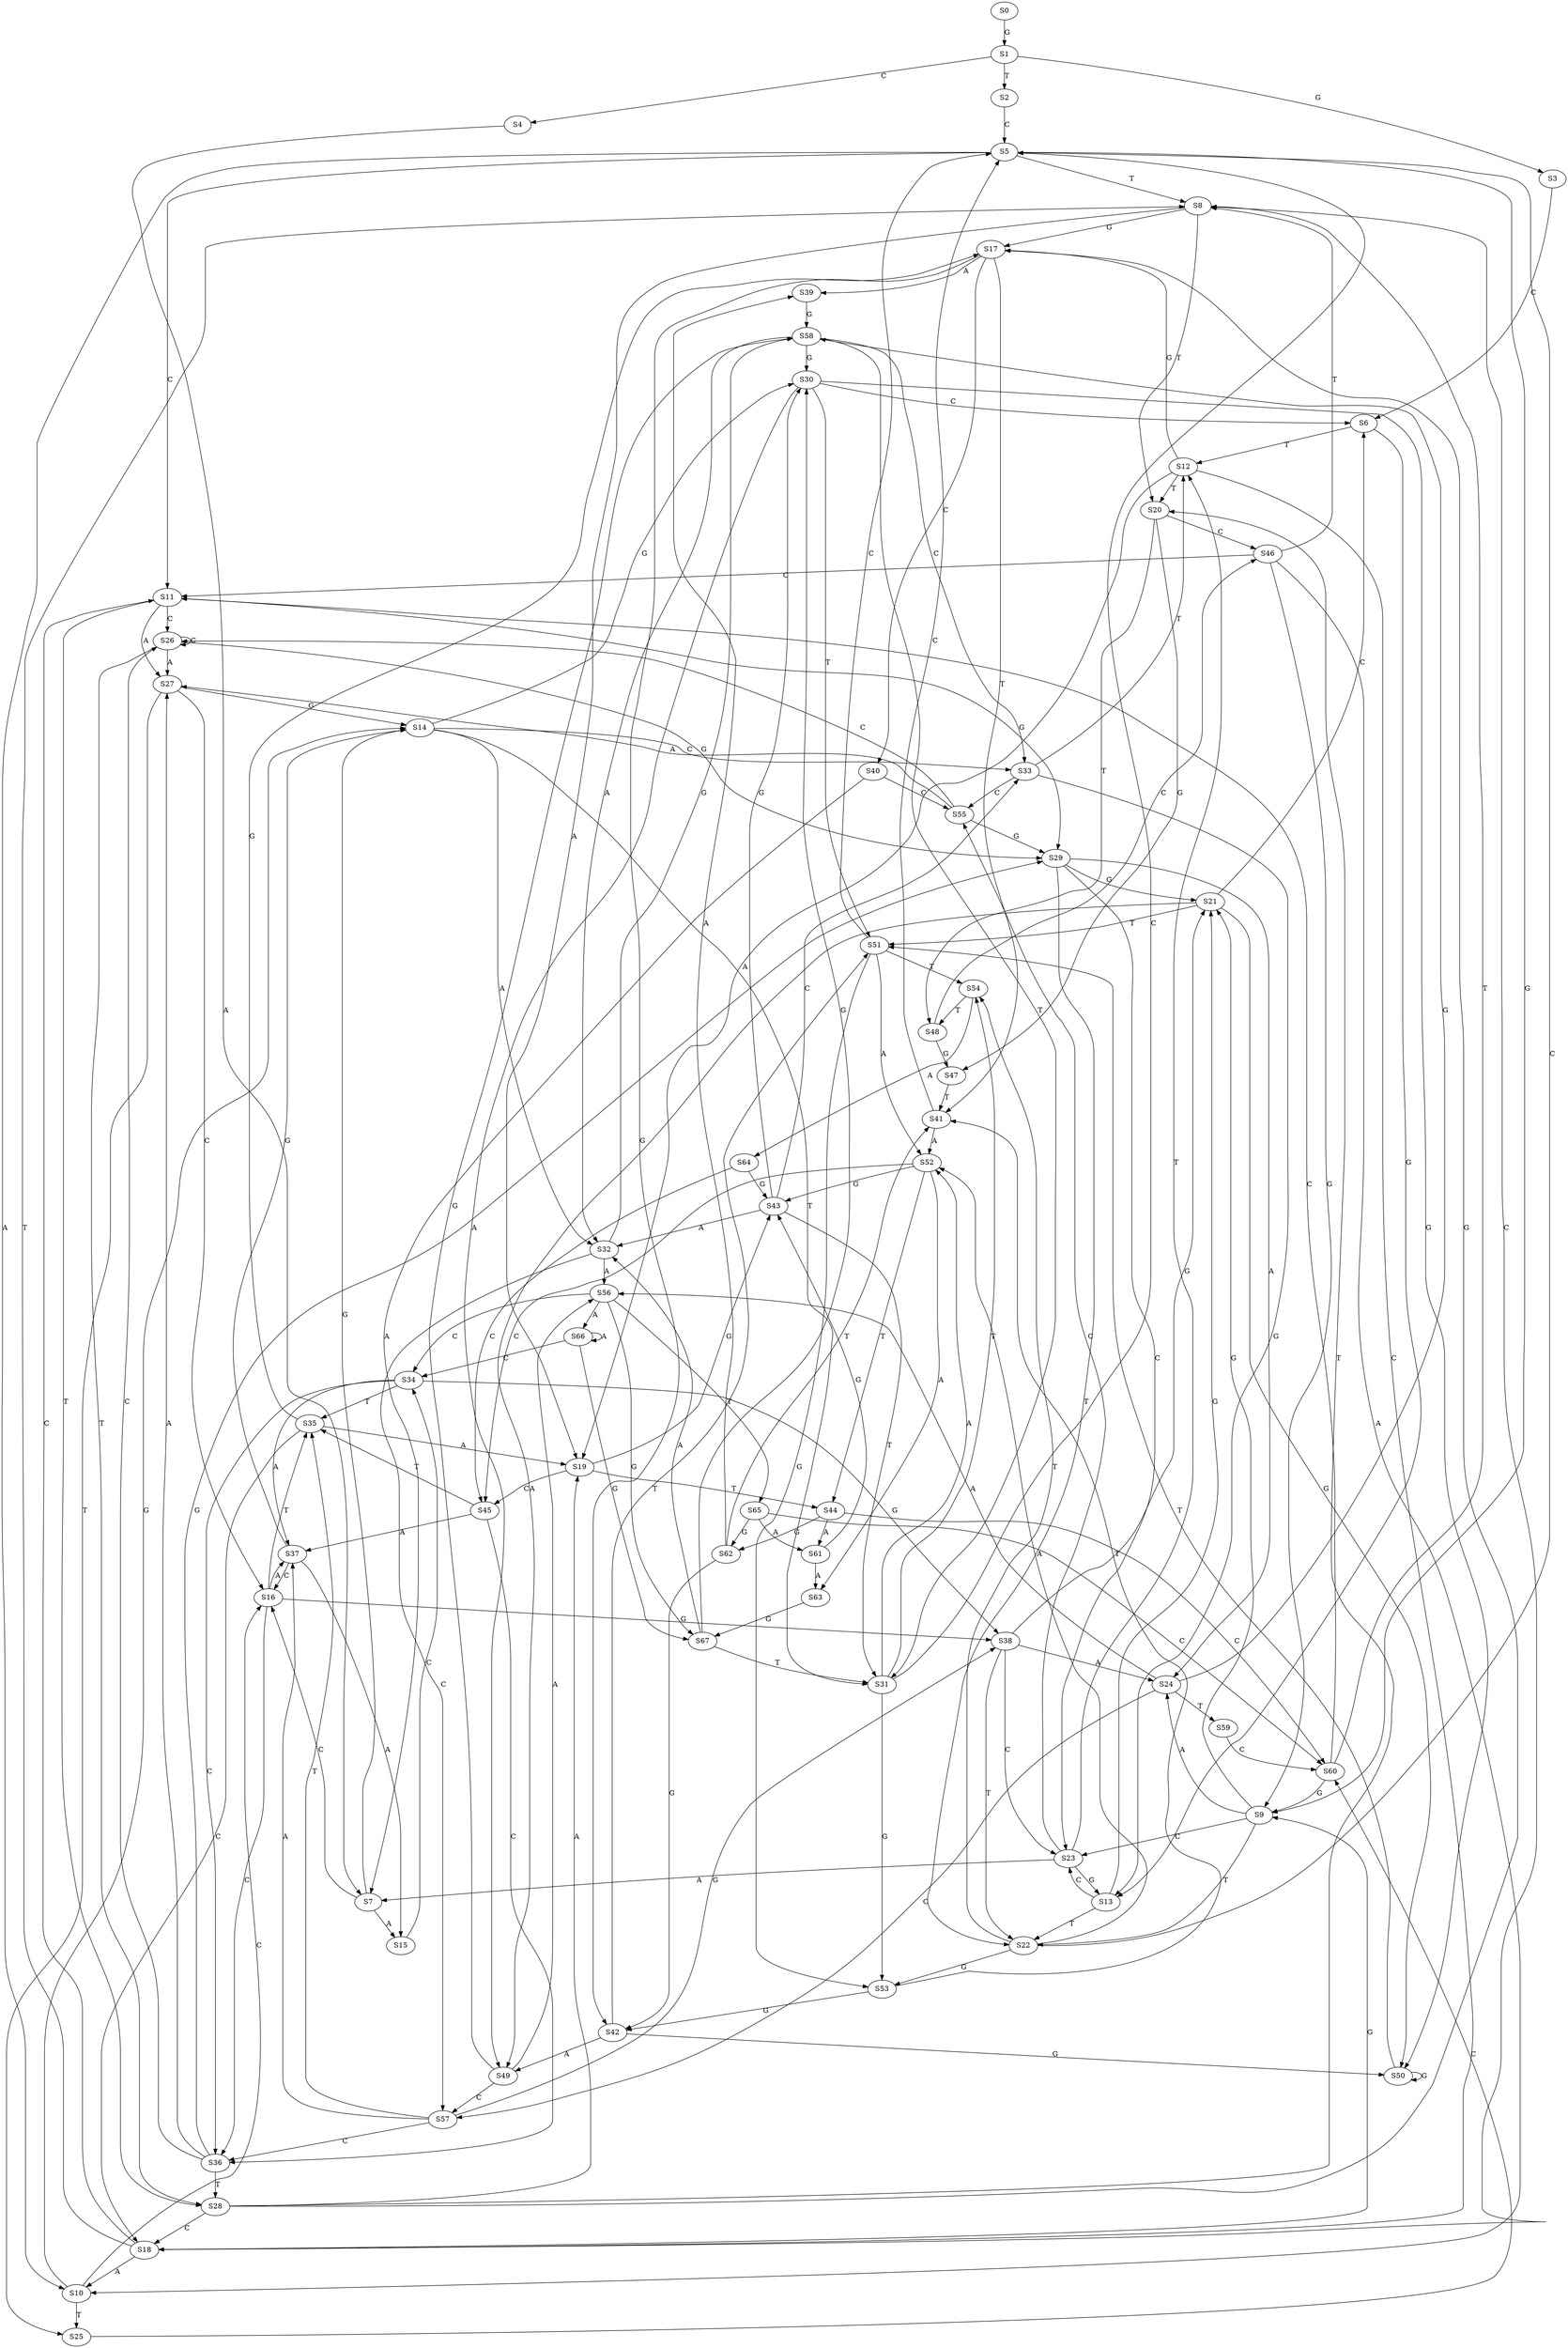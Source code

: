 strict digraph  {
	S0 -> S1 [ label = G ];
	S1 -> S2 [ label = T ];
	S1 -> S3 [ label = G ];
	S1 -> S4 [ label = C ];
	S2 -> S5 [ label = C ];
	S3 -> S6 [ label = C ];
	S4 -> S7 [ label = A ];
	S5 -> S8 [ label = T ];
	S5 -> S9 [ label = G ];
	S5 -> S10 [ label = A ];
	S5 -> S11 [ label = C ];
	S6 -> S12 [ label = T ];
	S6 -> S13 [ label = G ];
	S7 -> S14 [ label = G ];
	S7 -> S15 [ label = A ];
	S7 -> S16 [ label = C ];
	S8 -> S17 [ label = G ];
	S8 -> S18 [ label = C ];
	S8 -> S19 [ label = A ];
	S8 -> S20 [ label = T ];
	S9 -> S21 [ label = G ];
	S9 -> S22 [ label = T ];
	S9 -> S23 [ label = C ];
	S9 -> S24 [ label = A ];
	S10 -> S25 [ label = T ];
	S10 -> S16 [ label = C ];
	S10 -> S14 [ label = G ];
	S11 -> S26 [ label = C ];
	S11 -> S27 [ label = A ];
	S11 -> S28 [ label = T ];
	S11 -> S29 [ label = G ];
	S12 -> S19 [ label = A ];
	S12 -> S18 [ label = C ];
	S12 -> S20 [ label = T ];
	S12 -> S17 [ label = G ];
	S13 -> S21 [ label = G ];
	S13 -> S23 [ label = C ];
	S13 -> S22 [ label = T ];
	S14 -> S30 [ label = G ];
	S14 -> S31 [ label = T ];
	S14 -> S32 [ label = A ];
	S14 -> S33 [ label = C ];
	S15 -> S34 [ label = C ];
	S16 -> S35 [ label = T ];
	S16 -> S36 [ label = C ];
	S16 -> S37 [ label = A ];
	S16 -> S38 [ label = G ];
	S17 -> S39 [ label = A ];
	S17 -> S40 [ label = C ];
	S17 -> S41 [ label = T ];
	S17 -> S42 [ label = G ];
	S18 -> S8 [ label = T ];
	S18 -> S9 [ label = G ];
	S18 -> S11 [ label = C ];
	S18 -> S10 [ label = A ];
	S19 -> S43 [ label = G ];
	S19 -> S44 [ label = T ];
	S19 -> S45 [ label = C ];
	S20 -> S46 [ label = C ];
	S20 -> S47 [ label = G ];
	S20 -> S48 [ label = T ];
	S21 -> S49 [ label = A ];
	S21 -> S50 [ label = G ];
	S21 -> S6 [ label = C ];
	S21 -> S51 [ label = T ];
	S22 -> S5 [ label = C ];
	S22 -> S52 [ label = A ];
	S22 -> S53 [ label = G ];
	S22 -> S54 [ label = T ];
	S23 -> S13 [ label = G ];
	S23 -> S12 [ label = T ];
	S23 -> S55 [ label = C ];
	S23 -> S7 [ label = A ];
	S24 -> S56 [ label = A ];
	S24 -> S57 [ label = C ];
	S24 -> S58 [ label = G ];
	S24 -> S59 [ label = T ];
	S25 -> S60 [ label = C ];
	S26 -> S29 [ label = G ];
	S26 -> S26 [ label = C ];
	S26 -> S27 [ label = A ];
	S26 -> S28 [ label = T ];
	S27 -> S14 [ label = G ];
	S27 -> S25 [ label = T ];
	S27 -> S16 [ label = C ];
	S28 -> S19 [ label = A ];
	S28 -> S17 [ label = G ];
	S28 -> S18 [ label = C ];
	S28 -> S20 [ label = T ];
	S29 -> S24 [ label = A ];
	S29 -> S21 [ label = G ];
	S29 -> S22 [ label = T ];
	S29 -> S23 [ label = C ];
	S30 -> S49 [ label = A ];
	S30 -> S50 [ label = G ];
	S30 -> S51 [ label = T ];
	S30 -> S6 [ label = C ];
	S31 -> S52 [ label = A ];
	S31 -> S5 [ label = C ];
	S31 -> S53 [ label = G ];
	S31 -> S54 [ label = T ];
	S32 -> S56 [ label = A ];
	S32 -> S57 [ label = C ];
	S32 -> S58 [ label = G ];
	S33 -> S55 [ label = C ];
	S33 -> S12 [ label = T ];
	S33 -> S13 [ label = G ];
	S34 -> S37 [ label = A ];
	S34 -> S36 [ label = C ];
	S34 -> S38 [ label = G ];
	S34 -> S35 [ label = T ];
	S35 -> S19 [ label = A ];
	S35 -> S18 [ label = C ];
	S35 -> S17 [ label = G ];
	S36 -> S26 [ label = C ];
	S36 -> S27 [ label = A ];
	S36 -> S28 [ label = T ];
	S36 -> S29 [ label = G ];
	S37 -> S14 [ label = G ];
	S37 -> S16 [ label = C ];
	S37 -> S15 [ label = A ];
	S38 -> S21 [ label = G ];
	S38 -> S24 [ label = A ];
	S38 -> S23 [ label = C ];
	S38 -> S22 [ label = T ];
	S39 -> S58 [ label = G ];
	S40 -> S55 [ label = C ];
	S40 -> S7 [ label = A ];
	S41 -> S5 [ label = C ];
	S41 -> S52 [ label = A ];
	S42 -> S51 [ label = T ];
	S42 -> S50 [ label = G ];
	S42 -> S49 [ label = A ];
	S43 -> S31 [ label = T ];
	S43 -> S32 [ label = A ];
	S43 -> S33 [ label = C ];
	S43 -> S30 [ label = G ];
	S44 -> S60 [ label = C ];
	S44 -> S61 [ label = A ];
	S44 -> S62 [ label = G ];
	S45 -> S36 [ label = C ];
	S45 -> S35 [ label = T ];
	S45 -> S37 [ label = A ];
	S46 -> S10 [ label = A ];
	S46 -> S8 [ label = T ];
	S46 -> S11 [ label = C ];
	S46 -> S9 [ label = G ];
	S47 -> S41 [ label = T ];
	S48 -> S47 [ label = G ];
	S48 -> S46 [ label = C ];
	S49 -> S56 [ label = A ];
	S49 -> S57 [ label = C ];
	S49 -> S58 [ label = G ];
	S50 -> S51 [ label = T ];
	S50 -> S50 [ label = G ];
	S51 -> S52 [ label = A ];
	S51 -> S5 [ label = C ];
	S51 -> S53 [ label = G ];
	S51 -> S54 [ label = T ];
	S52 -> S44 [ label = T ];
	S52 -> S43 [ label = G ];
	S52 -> S63 [ label = A ];
	S52 -> S45 [ label = C ];
	S53 -> S41 [ label = T ];
	S53 -> S42 [ label = G ];
	S54 -> S64 [ label = A ];
	S54 -> S48 [ label = T ];
	S55 -> S29 [ label = G ];
	S55 -> S27 [ label = A ];
	S55 -> S26 [ label = C ];
	S56 -> S65 [ label = T ];
	S56 -> S34 [ label = C ];
	S56 -> S66 [ label = A ];
	S56 -> S67 [ label = G ];
	S57 -> S35 [ label = T ];
	S57 -> S38 [ label = G ];
	S57 -> S36 [ label = C ];
	S57 -> S37 [ label = A ];
	S58 -> S31 [ label = T ];
	S58 -> S32 [ label = A ];
	S58 -> S30 [ label = G ];
	S58 -> S33 [ label = C ];
	S59 -> S60 [ label = C ];
	S60 -> S11 [ label = C ];
	S60 -> S9 [ label = G ];
	S60 -> S8 [ label = T ];
	S61 -> S43 [ label = G ];
	S61 -> S63 [ label = A ];
	S62 -> S42 [ label = G ];
	S62 -> S39 [ label = A ];
	S62 -> S41 [ label = T ];
	S63 -> S67 [ label = G ];
	S64 -> S45 [ label = C ];
	S64 -> S43 [ label = G ];
	S65 -> S61 [ label = A ];
	S65 -> S60 [ label = C ];
	S65 -> S62 [ label = G ];
	S66 -> S67 [ label = G ];
	S66 -> S34 [ label = C ];
	S66 -> S66 [ label = A ];
	S67 -> S31 [ label = T ];
	S67 -> S32 [ label = A ];
	S67 -> S30 [ label = G ];
}
